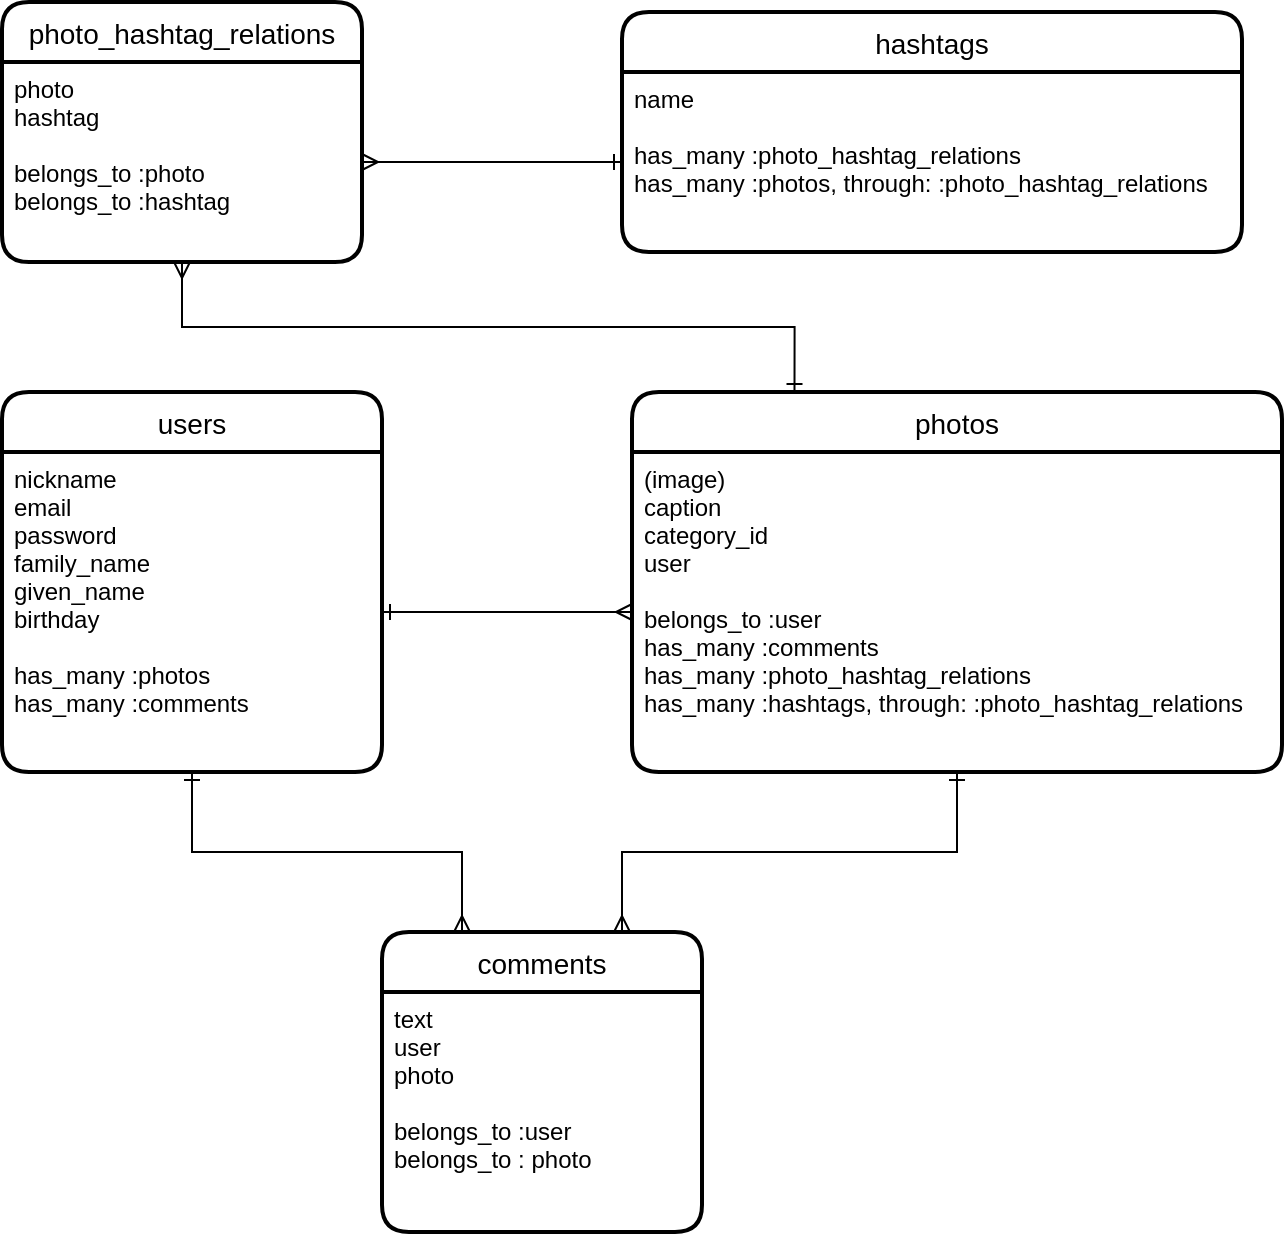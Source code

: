 <mxfile version="13.10.0" type="embed">
    <diagram id="tgPKsGrlLU2FSLuXecN8" name="ページ1">
        <mxGraphModel dx="785" dy="503" grid="1" gridSize="10" guides="1" tooltips="1" connect="1" arrows="1" fold="1" page="1" pageScale="1" pageWidth="827" pageHeight="1169" math="0" shadow="0">
            <root>
                <mxCell id="0"/>
                <mxCell id="1" parent="0"/>
                <mxCell id="21" style="edgeStyle=orthogonalEdgeStyle;rounded=0;orthogonalLoop=1;jettySize=auto;html=1;exitX=0.5;exitY=1;exitDx=0;exitDy=0;entryX=0.25;entryY=0;entryDx=0;entryDy=0;endArrow=ERmany;endFill=0;startArrow=ERone;startFill=0;" parent="1" source="12" target="14" edge="1">
                    <mxGeometry relative="1" as="geometry"/>
                </mxCell>
                <mxCell id="22" style="edgeStyle=orthogonalEdgeStyle;rounded=0;orthogonalLoop=1;jettySize=auto;html=1;exitX=0.5;exitY=1;exitDx=0;exitDy=0;entryX=0.75;entryY=0;entryDx=0;entryDy=0;endArrow=ERmany;endFill=0;startArrow=ERone;startFill=0;" parent="1" source="10" target="14" edge="1">
                    <mxGeometry relative="1" as="geometry"/>
                </mxCell>
                <mxCell id="24" style="edgeStyle=orthogonalEdgeStyle;rounded=0;orthogonalLoop=1;jettySize=auto;html=1;exitX=1;exitY=0.5;exitDx=0;exitDy=0;entryX=0;entryY=0.5;entryDx=0;entryDy=0;startArrow=ERone;startFill=0;endArrow=ERmany;endFill=0;" parent="1" source="12" target="10" edge="1">
                    <mxGeometry relative="1" as="geometry"/>
                </mxCell>
                <mxCell id="26" style="edgeStyle=orthogonalEdgeStyle;rounded=0;orthogonalLoop=1;jettySize=auto;html=1;exitX=0;exitY=0.5;exitDx=0;exitDy=0;entryX=1;entryY=0.5;entryDx=0;entryDy=0;startArrow=ERone;startFill=0;endArrow=ERmany;endFill=0;strokeWidth=1;endSize=6;" parent="1" source="17" target="19" edge="1">
                    <mxGeometry relative="1" as="geometry"/>
                </mxCell>
                <mxCell id="28" style="edgeStyle=orthogonalEdgeStyle;rounded=0;orthogonalLoop=1;jettySize=auto;html=1;exitX=0.25;exitY=0;exitDx=0;exitDy=0;startArrow=ERone;startFill=0;endArrow=ERmany;endFill=0;entryX=0.5;entryY=1;entryDx=0;entryDy=0;" parent="1" source="9" target="19" edge="1">
                    <mxGeometry relative="1" as="geometry">
                        <mxPoint x="320" y="170" as="targetPoint"/>
                    </mxGeometry>
                </mxCell>
                <mxCell id="14" value="comments" style="swimlane;childLayout=stackLayout;horizontal=1;startSize=30;horizontalStack=0;rounded=1;fontSize=14;fontStyle=0;strokeWidth=2;resizeParent=0;resizeLast=1;shadow=0;dashed=0;align=center;" parent="1" vertex="1">
                    <mxGeometry x="230" y="480" width="160" height="150" as="geometry"/>
                </mxCell>
                <mxCell id="15" value="text&#10;user&#10;photo&#10;&#10;belongs_to :user&#10;belongs_to : photo&#10;" style="align=left;strokeColor=none;fillColor=none;spacingLeft=4;fontSize=12;verticalAlign=top;resizable=0;rotatable=0;part=1;" parent="14" vertex="1">
                    <mxGeometry y="30" width="160" height="120" as="geometry"/>
                </mxCell>
                <mxCell id="18" value="photo_hashtag_relations" style="swimlane;childLayout=stackLayout;horizontal=1;startSize=30;horizontalStack=0;rounded=1;fontSize=14;fontStyle=0;strokeWidth=2;resizeParent=0;resizeLast=1;shadow=0;dashed=0;align=center;" parent="1" vertex="1">
                    <mxGeometry x="40" y="15" width="180" height="130" as="geometry"/>
                </mxCell>
                <mxCell id="19" value="photo&#10;hashtag&#10;&#10;belongs_to :photo&#10;belongs_to :hashtag" style="align=left;strokeColor=none;fillColor=none;spacingLeft=4;fontSize=12;verticalAlign=top;resizable=0;rotatable=0;part=1;" parent="18" vertex="1">
                    <mxGeometry y="30" width="180" height="100" as="geometry"/>
                </mxCell>
                <mxCell id="16" value="hashtags" style="swimlane;childLayout=stackLayout;horizontal=1;startSize=30;horizontalStack=0;rounded=1;fontSize=14;fontStyle=0;strokeWidth=2;resizeParent=0;resizeLast=1;shadow=0;dashed=0;align=center;" parent="1" vertex="1">
                    <mxGeometry x="350" y="20" width="310" height="120" as="geometry"/>
                </mxCell>
                <mxCell id="17" value="name&#10;&#10;has_many :photo_hashtag_relations&#10;has_many :photos, through: :photo_hashtag_relations" style="align=left;strokeColor=none;fillColor=none;spacingLeft=4;fontSize=12;verticalAlign=top;resizable=0;rotatable=0;part=1;" parent="16" vertex="1">
                    <mxGeometry y="30" width="310" height="90" as="geometry"/>
                </mxCell>
                <mxCell id="9" value="photos" style="swimlane;childLayout=stackLayout;horizontal=1;startSize=30;horizontalStack=0;rounded=1;fontSize=14;fontStyle=0;strokeWidth=2;resizeParent=0;resizeLast=1;shadow=0;dashed=0;align=center;" parent="1" vertex="1">
                    <mxGeometry x="355" y="210" width="325" height="190" as="geometry"/>
                </mxCell>
                <mxCell id="10" value="(image)&#10;caption&#10;category_id&#10;user&#10;&#10;belongs_to :user&#10;has_many :comments&#10;has_many :photo_hashtag_relations&#10;has_many :hashtags, through: :photo_hashtag_relations" style="align=left;strokeColor=none;fillColor=none;spacingLeft=4;fontSize=12;verticalAlign=top;resizable=0;rotatable=0;part=1;" parent="9" vertex="1">
                    <mxGeometry y="30" width="325" height="160" as="geometry"/>
                </mxCell>
                <mxCell id="11" value="users" style="swimlane;childLayout=stackLayout;horizontal=1;startSize=30;horizontalStack=0;rounded=1;fontSize=14;fontStyle=0;strokeWidth=2;resizeParent=0;resizeLast=1;shadow=0;dashed=0;align=center;" parent="1" vertex="1">
                    <mxGeometry x="40" y="210" width="190" height="190" as="geometry"/>
                </mxCell>
                <mxCell id="12" value="nickname&#10;email&#10;password&#10;family_name&#10;given_name&#10;birthday&#10;&#10;has_many :photos&#10;has_many :comments" style="align=left;strokeColor=none;fillColor=none;spacingLeft=4;fontSize=12;verticalAlign=top;resizable=0;rotatable=0;part=1;" parent="11" vertex="1">
                    <mxGeometry y="30" width="190" height="160" as="geometry"/>
                </mxCell>
            </root>
        </mxGraphModel>
    </diagram>
</mxfile>